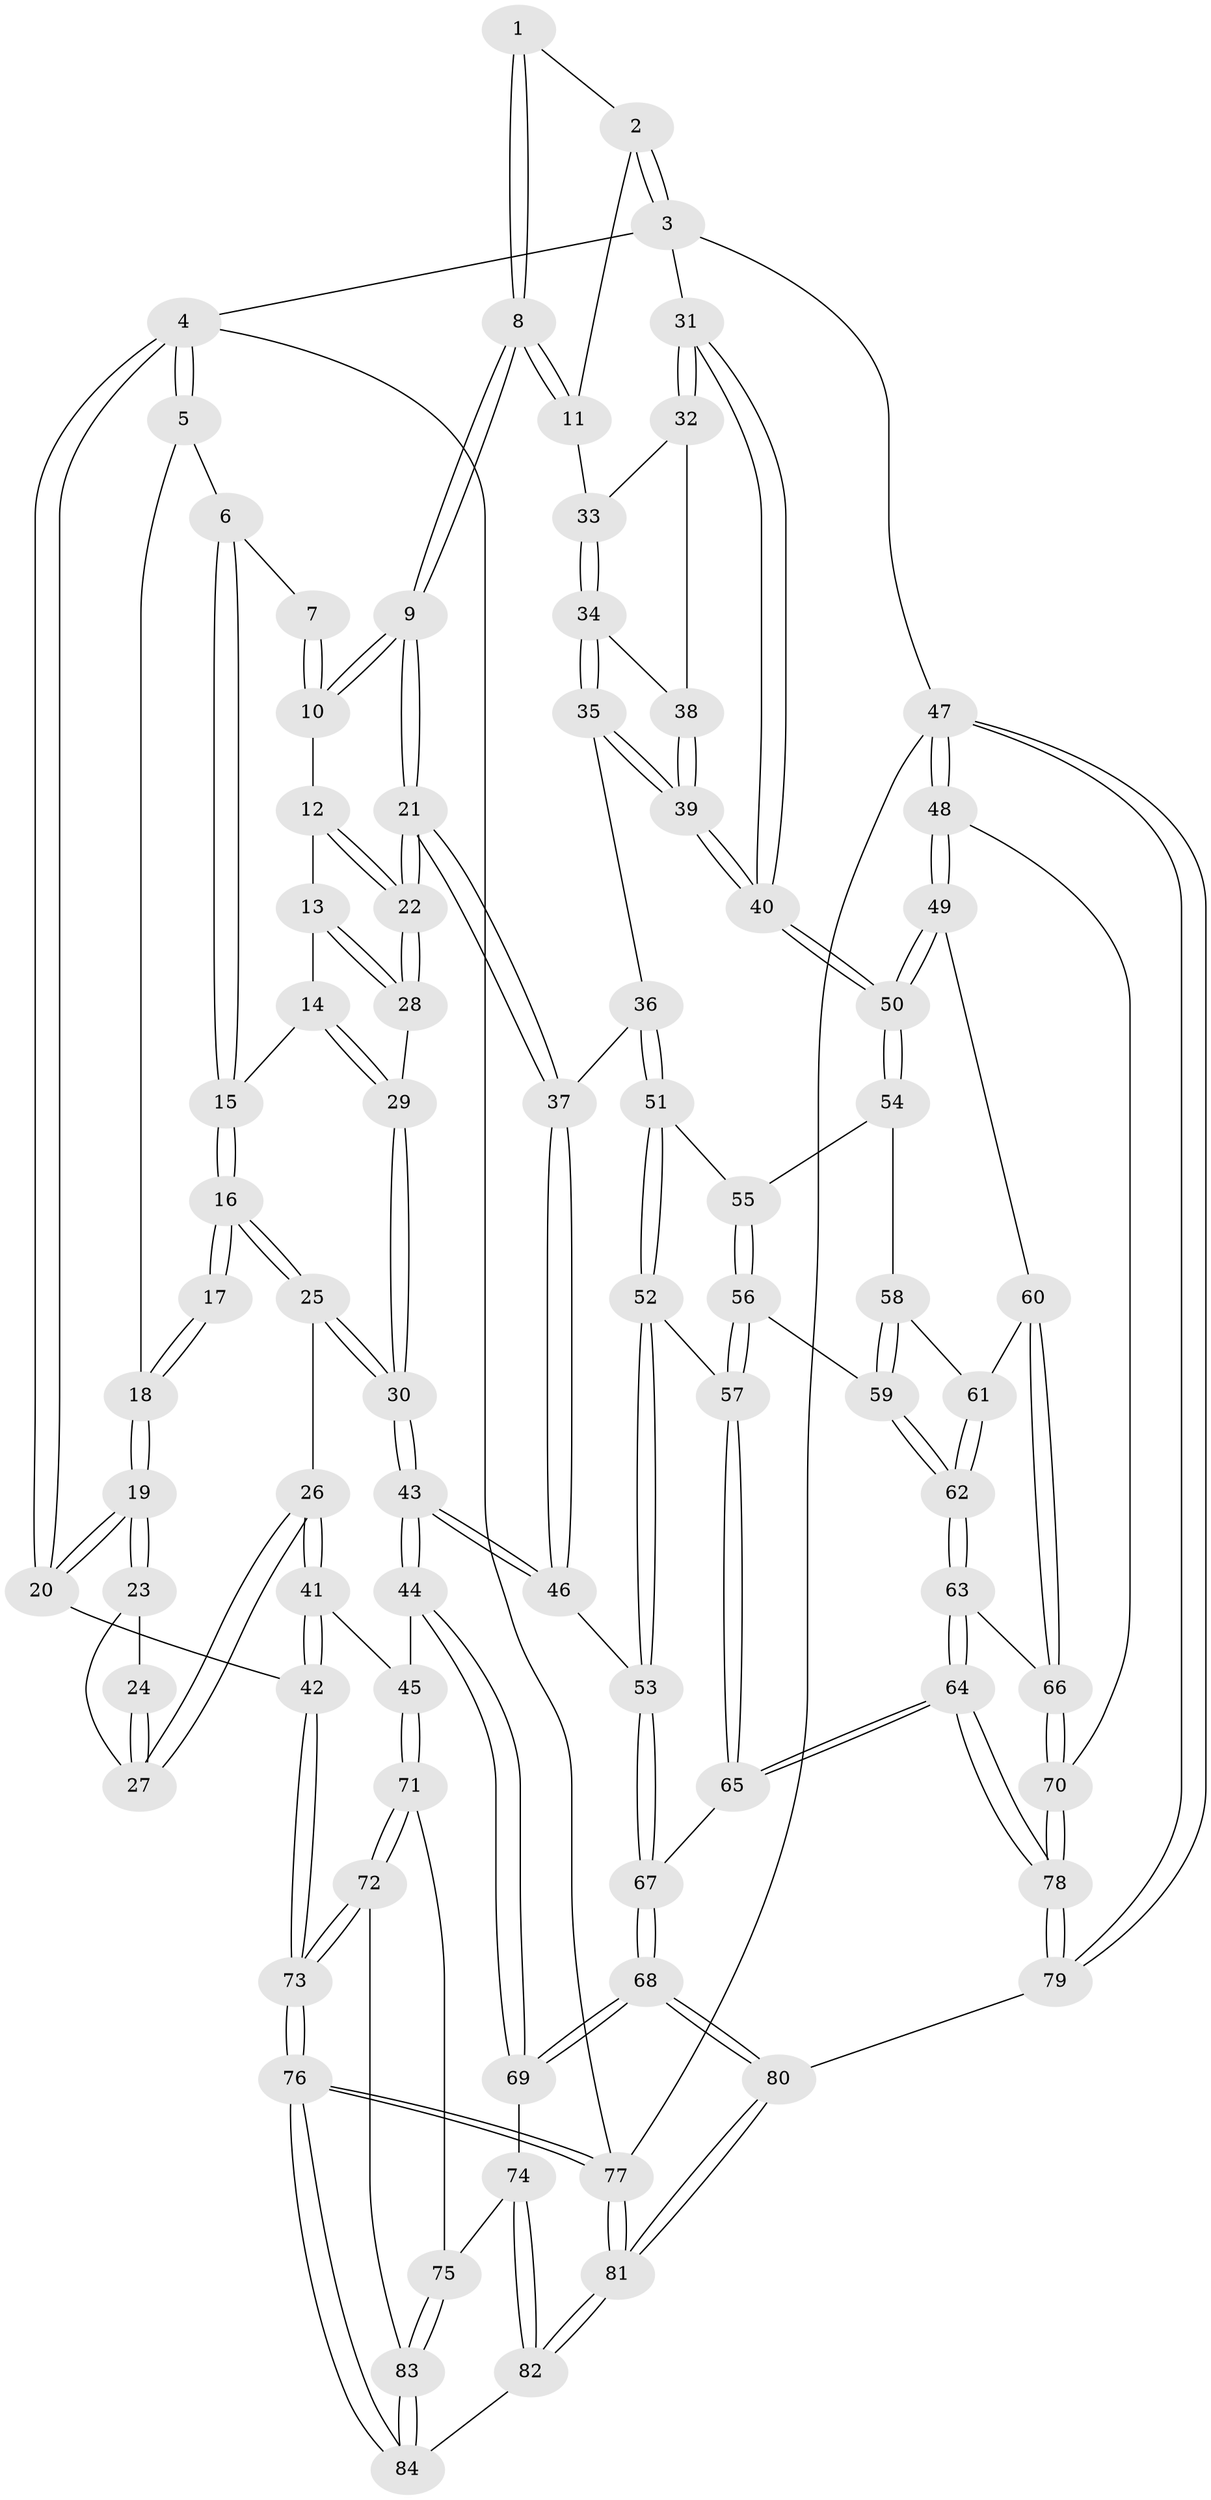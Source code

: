 // coarse degree distribution, {2: 0.02, 3: 0.14, 7: 0.06, 4: 0.3, 5: 0.38, 6: 0.08, 9: 0.02}
// Generated by graph-tools (version 1.1) at 2025/05/03/04/25 22:05:40]
// undirected, 84 vertices, 207 edges
graph export_dot {
graph [start="1"]
  node [color=gray90,style=filled];
  1 [pos="+0.6119606959826321+0"];
  2 [pos="+0.8662414801091901+0"];
  3 [pos="+1+0"];
  4 [pos="+0+0"];
  5 [pos="+0+0"];
  6 [pos="+0.3420530681025449+0"];
  7 [pos="+0.5942166966489296+0"];
  8 [pos="+0.7057910240345835+0.17885985681967909"];
  9 [pos="+0.6279580292488405+0.24064594356770147"];
  10 [pos="+0.5747325176290858+0.10345502781089308"];
  11 [pos="+0.7759152353826451+0.15859508835821565"];
  12 [pos="+0.4242746393038942+0.13245996138954008"];
  13 [pos="+0.3683099648855584+0.10051566465291416"];
  14 [pos="+0.3518311766175128+0.08529988881957994"];
  15 [pos="+0.31333935151381614+0.024544307800448542"];
  16 [pos="+0.21812775941224888+0.11116115732840506"];
  17 [pos="+0.2049010682680433+0.11427778934798347"];
  18 [pos="+0.09610499895810007+0.056954444401495316"];
  19 [pos="+0+0.21148015859533598"];
  20 [pos="+0+0.21272399699597339"];
  21 [pos="+0.5953699481288286+0.31353396834432784"];
  22 [pos="+0.5845482651062166+0.3093428155163484"];
  23 [pos="+0+0.2172891425388163"];
  24 [pos="+0.17207649942961412+0.1304828063134848"];
  25 [pos="+0.22464172684439357+0.33865381090019264"];
  26 [pos="+0.19043026855453007+0.3442507192883312"];
  27 [pos="+0.139779582610514+0.31136179237343437"];
  28 [pos="+0.4113171492134476+0.30685448228979983"];
  29 [pos="+0.305471227334746+0.3496188571471712"];
  30 [pos="+0.2891755453572798+0.36364601192572427"];
  31 [pos="+1+0"];
  32 [pos="+0.9927233857566894+0.06997661388994535"];
  33 [pos="+0.8176436928123831+0.1820971753316821"];
  34 [pos="+0.8484210885728111+0.23245032177619407"];
  35 [pos="+0.7836439843907638+0.3793430086012306"];
  36 [pos="+0.6839287398614854+0.4160054273762588"];
  37 [pos="+0.623189580632305+0.38877755539879705"];
  38 [pos="+0.9119183601563898+0.2448460560336268"];
  39 [pos="+1+0.43211942986226154"];
  40 [pos="+1+0.4503182064146473"];
  41 [pos="+0+0.578952487799722"];
  42 [pos="+0+0.5557897346654028"];
  43 [pos="+0.3594675134823253+0.5748049154526282"];
  44 [pos="+0.31636352934128276+0.614837720761258"];
  45 [pos="+0.11866119951441642+0.6478413366880109"];
  46 [pos="+0.44514935309081255+0.5667371209257586"];
  47 [pos="+1+1"];
  48 [pos="+1+0.7611189669857421"];
  49 [pos="+1+0.4850273000130102"];
  50 [pos="+1+0.47870466958978863"];
  51 [pos="+0.6868801308705363+0.42222392402644127"];
  52 [pos="+0.6756856225121931+0.5770268224232029"];
  53 [pos="+0.5246235132694885+0.6495046600440874"];
  54 [pos="+0.8695726217485771+0.5549292686276623"];
  55 [pos="+0.7602644965311955+0.5044172822915503"];
  56 [pos="+0.764161103368326+0.6383211808465664"];
  57 [pos="+0.6901643491084286+0.6600659115729804"];
  58 [pos="+0.8611881135524965+0.5754654020519713"];
  59 [pos="+0.7668040588629866+0.6395166289524806"];
  60 [pos="+0.918937307029378+0.6689757741513471"];
  61 [pos="+0.8564580694499352+0.6462664386656642"];
  62 [pos="+0.8128676776072871+0.6838078810343395"];
  63 [pos="+0.8276836812580681+0.8042363833968467"];
  64 [pos="+0.7532397504370015+0.88714682079689"];
  65 [pos="+0.6259816859722926+0.7476528098172425"];
  66 [pos="+0.8813222112630384+0.7838938915534758"];
  67 [pos="+0.5936794315442313+0.7386793344576297"];
  68 [pos="+0.4613326622132353+0.8513270373035409"];
  69 [pos="+0.3540445824268609+0.7706476199436295"];
  70 [pos="+1+0.7915750112192445"];
  71 [pos="+0.12082706196332078+0.6846395253229045"];
  72 [pos="+0+0.8859571827144699"];
  73 [pos="+0+1"];
  74 [pos="+0.3109728924838633+0.8301369066557934"];
  75 [pos="+0.14370551773515045+0.799003149496401"];
  76 [pos="+0+1"];
  77 [pos="+0+1"];
  78 [pos="+0.7553784594089489+1"];
  79 [pos="+0.7434048803529514+1"];
  80 [pos="+0.470796346945398+1"];
  81 [pos="+0.28942163169420465+1"];
  82 [pos="+0.2437284536497327+1"];
  83 [pos="+0.14378989827043054+0.8782548084954835"];
  84 [pos="+0.16169137961665642+0.917570102667885"];
  1 -- 2;
  1 -- 8;
  1 -- 8;
  2 -- 3;
  2 -- 3;
  2 -- 11;
  3 -- 4;
  3 -- 31;
  3 -- 47;
  4 -- 5;
  4 -- 5;
  4 -- 20;
  4 -- 20;
  4 -- 77;
  5 -- 6;
  5 -- 18;
  6 -- 7;
  6 -- 15;
  6 -- 15;
  7 -- 10;
  7 -- 10;
  8 -- 9;
  8 -- 9;
  8 -- 11;
  8 -- 11;
  9 -- 10;
  9 -- 10;
  9 -- 21;
  9 -- 21;
  10 -- 12;
  11 -- 33;
  12 -- 13;
  12 -- 22;
  12 -- 22;
  13 -- 14;
  13 -- 28;
  13 -- 28;
  14 -- 15;
  14 -- 29;
  14 -- 29;
  15 -- 16;
  15 -- 16;
  16 -- 17;
  16 -- 17;
  16 -- 25;
  16 -- 25;
  17 -- 18;
  17 -- 18;
  18 -- 19;
  18 -- 19;
  19 -- 20;
  19 -- 20;
  19 -- 23;
  19 -- 23;
  20 -- 42;
  21 -- 22;
  21 -- 22;
  21 -- 37;
  21 -- 37;
  22 -- 28;
  22 -- 28;
  23 -- 24;
  23 -- 27;
  24 -- 27;
  24 -- 27;
  25 -- 26;
  25 -- 30;
  25 -- 30;
  26 -- 27;
  26 -- 27;
  26 -- 41;
  26 -- 41;
  28 -- 29;
  29 -- 30;
  29 -- 30;
  30 -- 43;
  30 -- 43;
  31 -- 32;
  31 -- 32;
  31 -- 40;
  31 -- 40;
  32 -- 33;
  32 -- 38;
  33 -- 34;
  33 -- 34;
  34 -- 35;
  34 -- 35;
  34 -- 38;
  35 -- 36;
  35 -- 39;
  35 -- 39;
  36 -- 37;
  36 -- 51;
  36 -- 51;
  37 -- 46;
  37 -- 46;
  38 -- 39;
  38 -- 39;
  39 -- 40;
  39 -- 40;
  40 -- 50;
  40 -- 50;
  41 -- 42;
  41 -- 42;
  41 -- 45;
  42 -- 73;
  42 -- 73;
  43 -- 44;
  43 -- 44;
  43 -- 46;
  43 -- 46;
  44 -- 45;
  44 -- 69;
  44 -- 69;
  45 -- 71;
  45 -- 71;
  46 -- 53;
  47 -- 48;
  47 -- 48;
  47 -- 79;
  47 -- 79;
  47 -- 77;
  48 -- 49;
  48 -- 49;
  48 -- 70;
  49 -- 50;
  49 -- 50;
  49 -- 60;
  50 -- 54;
  50 -- 54;
  51 -- 52;
  51 -- 52;
  51 -- 55;
  52 -- 53;
  52 -- 53;
  52 -- 57;
  53 -- 67;
  53 -- 67;
  54 -- 55;
  54 -- 58;
  55 -- 56;
  55 -- 56;
  56 -- 57;
  56 -- 57;
  56 -- 59;
  57 -- 65;
  57 -- 65;
  58 -- 59;
  58 -- 59;
  58 -- 61;
  59 -- 62;
  59 -- 62;
  60 -- 61;
  60 -- 66;
  60 -- 66;
  61 -- 62;
  61 -- 62;
  62 -- 63;
  62 -- 63;
  63 -- 64;
  63 -- 64;
  63 -- 66;
  64 -- 65;
  64 -- 65;
  64 -- 78;
  64 -- 78;
  65 -- 67;
  66 -- 70;
  66 -- 70;
  67 -- 68;
  67 -- 68;
  68 -- 69;
  68 -- 69;
  68 -- 80;
  68 -- 80;
  69 -- 74;
  70 -- 78;
  70 -- 78;
  71 -- 72;
  71 -- 72;
  71 -- 75;
  72 -- 73;
  72 -- 73;
  72 -- 83;
  73 -- 76;
  73 -- 76;
  74 -- 75;
  74 -- 82;
  74 -- 82;
  75 -- 83;
  75 -- 83;
  76 -- 77;
  76 -- 77;
  76 -- 84;
  76 -- 84;
  77 -- 81;
  77 -- 81;
  78 -- 79;
  78 -- 79;
  79 -- 80;
  80 -- 81;
  80 -- 81;
  81 -- 82;
  81 -- 82;
  82 -- 84;
  83 -- 84;
  83 -- 84;
}
